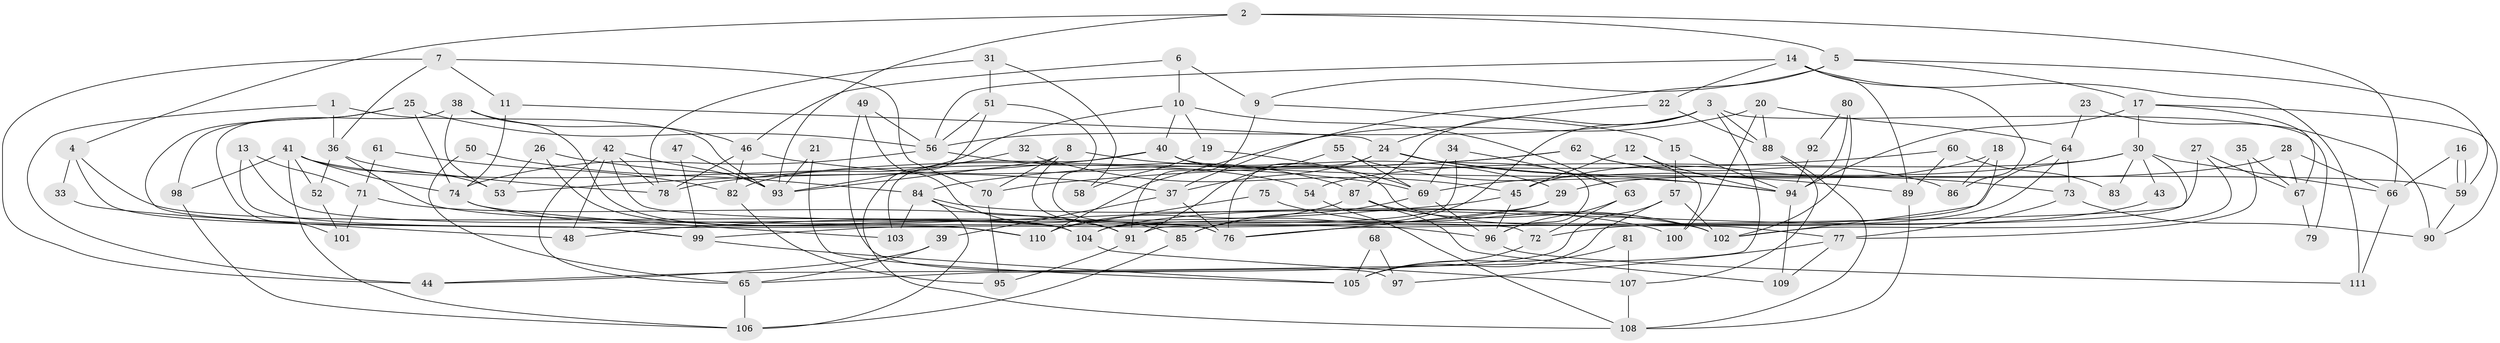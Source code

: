 // Generated by graph-tools (version 1.1) at 2025/11/02/27/25 16:11:24]
// undirected, 111 vertices, 222 edges
graph export_dot {
graph [start="1"]
  node [color=gray90,style=filled];
  1;
  2;
  3;
  4;
  5;
  6;
  7;
  8;
  9;
  10;
  11;
  12;
  13;
  14;
  15;
  16;
  17;
  18;
  19;
  20;
  21;
  22;
  23;
  24;
  25;
  26;
  27;
  28;
  29;
  30;
  31;
  32;
  33;
  34;
  35;
  36;
  37;
  38;
  39;
  40;
  41;
  42;
  43;
  44;
  45;
  46;
  47;
  48;
  49;
  50;
  51;
  52;
  53;
  54;
  55;
  56;
  57;
  58;
  59;
  60;
  61;
  62;
  63;
  64;
  65;
  66;
  67;
  68;
  69;
  70;
  71;
  72;
  73;
  74;
  75;
  76;
  77;
  78;
  79;
  80;
  81;
  82;
  83;
  84;
  85;
  86;
  87;
  88;
  89;
  90;
  91;
  92;
  93;
  94;
  95;
  96;
  97;
  98;
  99;
  100;
  101;
  102;
  103;
  104;
  105;
  106;
  107;
  108;
  109;
  110;
  111;
  1 -- 93;
  1 -- 36;
  1 -- 44;
  2 -- 93;
  2 -- 4;
  2 -- 5;
  2 -- 66;
  3 -- 56;
  3 -- 88;
  3 -- 44;
  3 -- 79;
  3 -- 85;
  3 -- 87;
  4 -- 104;
  4 -- 99;
  4 -- 33;
  5 -- 17;
  5 -- 9;
  5 -- 37;
  5 -- 59;
  6 -- 9;
  6 -- 46;
  6 -- 10;
  7 -- 11;
  7 -- 44;
  7 -- 36;
  7 -- 70;
  8 -- 29;
  8 -- 76;
  8 -- 70;
  8 -- 93;
  9 -- 15;
  9 -- 91;
  10 -- 40;
  10 -- 19;
  10 -- 63;
  10 -- 82;
  11 -- 24;
  11 -- 74;
  12 -- 100;
  12 -- 94;
  12 -- 45;
  13 -- 99;
  13 -- 71;
  13 -- 104;
  14 -- 56;
  14 -- 111;
  14 -- 22;
  14 -- 86;
  14 -- 89;
  15 -- 57;
  15 -- 94;
  16 -- 59;
  16 -- 59;
  16 -- 66;
  17 -- 30;
  17 -- 94;
  17 -- 67;
  17 -- 90;
  18 -- 102;
  18 -- 45;
  18 -- 86;
  19 -- 69;
  19 -- 58;
  20 -- 110;
  20 -- 88;
  20 -- 64;
  20 -- 100;
  21 -- 93;
  21 -- 105;
  22 -- 24;
  22 -- 88;
  23 -- 90;
  23 -- 64;
  24 -- 96;
  24 -- 37;
  24 -- 76;
  24 -- 89;
  24 -- 94;
  25 -- 56;
  25 -- 74;
  25 -- 98;
  25 -- 110;
  26 -- 53;
  26 -- 37;
  26 -- 110;
  27 -- 91;
  27 -- 102;
  27 -- 67;
  28 -- 67;
  28 -- 66;
  28 -- 29;
  29 -- 76;
  29 -- 99;
  30 -- 69;
  30 -- 76;
  30 -- 43;
  30 -- 54;
  30 -- 66;
  30 -- 83;
  31 -- 51;
  31 -- 78;
  31 -- 58;
  32 -- 45;
  32 -- 93;
  33 -- 48;
  34 -- 69;
  34 -- 104;
  34 -- 63;
  35 -- 77;
  35 -- 67;
  36 -- 96;
  36 -- 52;
  36 -- 78;
  37 -- 39;
  37 -- 76;
  38 -- 104;
  38 -- 46;
  38 -- 53;
  38 -- 101;
  39 -- 44;
  39 -- 65;
  40 -- 59;
  40 -- 53;
  40 -- 77;
  40 -- 103;
  41 -- 74;
  41 -- 54;
  41 -- 52;
  41 -- 53;
  41 -- 98;
  41 -- 106;
  42 -- 78;
  42 -- 72;
  42 -- 48;
  42 -- 65;
  42 -- 93;
  43 -- 104;
  45 -- 96;
  45 -- 48;
  46 -- 69;
  46 -- 78;
  46 -- 82;
  47 -- 93;
  47 -- 99;
  49 -- 85;
  49 -- 56;
  49 -- 97;
  50 -- 84;
  50 -- 65;
  51 -- 108;
  51 -- 76;
  51 -- 56;
  52 -- 101;
  54 -- 108;
  55 -- 94;
  55 -- 91;
  55 -- 69;
  56 -- 87;
  56 -- 74;
  57 -- 102;
  57 -- 65;
  57 -- 105;
  59 -- 90;
  60 -- 70;
  60 -- 89;
  60 -- 83;
  61 -- 82;
  61 -- 71;
  62 -- 86;
  62 -- 84;
  62 -- 73;
  62 -- 78;
  63 -- 72;
  63 -- 96;
  64 -- 73;
  64 -- 72;
  64 -- 104;
  65 -- 106;
  66 -- 111;
  67 -- 79;
  68 -- 105;
  68 -- 97;
  69 -- 85;
  69 -- 96;
  70 -- 95;
  71 -- 101;
  71 -- 91;
  72 -- 105;
  73 -- 90;
  73 -- 77;
  74 -- 103;
  74 -- 100;
  75 -- 110;
  75 -- 102;
  77 -- 97;
  77 -- 109;
  80 -- 102;
  80 -- 94;
  80 -- 92;
  81 -- 105;
  81 -- 107;
  82 -- 95;
  84 -- 106;
  84 -- 91;
  84 -- 102;
  84 -- 103;
  85 -- 106;
  87 -- 110;
  87 -- 102;
  87 -- 109;
  88 -- 107;
  88 -- 108;
  89 -- 108;
  91 -- 95;
  92 -- 94;
  94 -- 109;
  96 -- 111;
  98 -- 106;
  99 -- 105;
  104 -- 107;
  107 -- 108;
}
